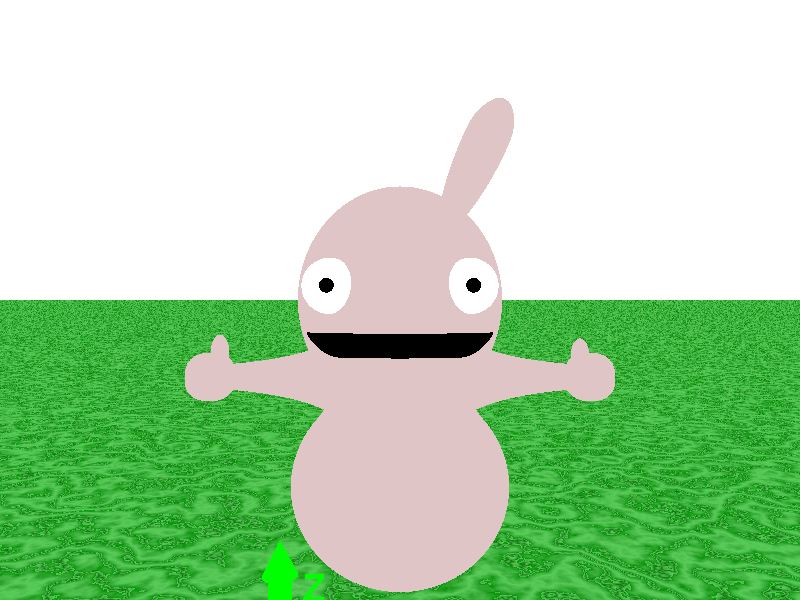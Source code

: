 #include "colors.inc"     
#include "textures.inc"

#declare Font="cyrvetic.ttf";

/*Initial_Clock=0.0
Final_Clock=10

Intial_Frame=0
final_Frame=20*/

#declare tps=clock;

light_source{
	<4,4,4>
	color White

}
light_source{
	<1,-1,4>
	color White

}

camera{   //en face
	location<5,1,3>
	look_at<0,1,3>
	sky <0,0,1>
	right<-image_width/image_height,0,0>
}

/*camera{  
	location<5,1,5>
	look_at<0,1+0.26,3+0.92>
	sky <0,0,1>
	right<-image_width/image_height,0,0>
}*/

background { White}

plane{
    z,0
    texture{    Jade }
}

/*#macro boule(gros)      //grossisement	
      blob{
      	threshold 0.3
      	sphere{
      		<0,0,0>
      		 1.5-gros
      		 0.9
      		 pigment{ color Pink}
      		 scale<1.1,0,0.9>
      		 translate <0,1,1.7>
      	}*/
      	/*sphere{
      		<0,0,0>
      		 1
      		 1
      		 pigment{ color Pink}
      		 translate<0,1,2>
      	}*/
      	/*
      	sphere{
      		<0,0,0>
      		 1.25+gros
      		 1
      		 pigment{ color Pink}
      		 scale <0,0.8,1.2>
      		 translate <0,1,3>
      	}
      }
#end

boule (0.15)
*/
blob{
	threshold 0.2
	sphere{
		<0,0,0>
		 1.5-0.25-0.05
		 1
		 pigment{ color Pink}
		 scale<1.1,0,0.9>
		 translate<0,1,1.5>
		 translate<0,0,0.2-0.2>
	}
	/*sphere{
		<0,1,2.36>
		 0.8
		 1
		 pigment{ color Pink}
	}*/
	sphere{
		<0,0,0>
		 1.25
		 1
		 pigment{ color Pink}
		 scale <1,0.9,1>
		 translate <0,1,3>
	}
}
intersection{
      		torus{
      			1.25
      			0.05+0.03         //crétin
      			rotate<90,0,0>
      			translate<-0.45+0.3,1,2.5+0.2>
      			pigment {color Black}
      		}
      		sphere{
            		<0.3,1,3>
            		 0.8
            		 pigment{ color Black}
            		 translate <0.07+0.3,0,0.2>
            	}
}


#macro bras(rotation)     //rotation des bras autour d'un point
     
   /*   cylinder{
            <0,0,0>
            <0,2.48-1.6,2.36-2.36>
            0.1
            
            pigment{ color Pink}
           // rotate rotation
            translate <0,1.6,2.36>
            
      }
      
      cylinder{
           <0,0,0>
            <0,-0.49-1.6,0>
            0.1
           
            pigment{ color Pink}
            //rotate rotation
            translate <0,1.6,2.36>
      }*/
      lathe{      //QONP --> coord. inversées
            bezier_spline
            4,
            //<0.1,0.9>,
            <0.1,1.5>,
            <0.15,0.77>,
            <0.29,0.54>,
            <0.45,0.32>
            pigment{ color Pink}
           // rotate rotation
            translate <0,1,2.36>
            
      }
      lathe{      //Q'O'N'P' --> coord. inversées
            bezier_spline
            4,
            <0.1,-1.5>,
            <0.15,-0.77>,
            <0.29,-0.54>,
            <0.45,-0.32>
             //rotate rotation
            pigment{ color Pink}
            translate <0,1,2.36>
          
      }
      
      //main gauche
      superellipsoid {//JLKI
		<0.5,0.8>
		
		pigment { color Pink }
		scale <0.1,0.2,0.2>
		//rotate rotation
		translate  <0,2.58,2.36>
		
		
	}
	
	sphere{
	      <0,0,0>
	      0.15
	      pigment { color Pink }
	     
	      scale <0.5,0.5,1>
	      rotate <-30+30,0,0>     //crétin
	     // rotate rotation
	      translate <0,2.75-0.25,2.53>
	      
	}
	/*sphere{
	      <0,0,0>
	      0.15
	      pigment { color Pink }
	     
	      scale <0.5,0.5,1>
	      rotate <180-50,0,0>
	      translate <0,2.8,2.19+(2.53-2.19)*2/3>
	     // rotate rotation
	}
	sphere{
	      <0,0,0>
	      0.15
	      pigment { color Pink }
	     
	      scale <0.5,0.5,1>
	      rotate <60,0,0>
	    //  rotate rotation
	      translate <0,2.8,2.19+(2.53-2.19)/3>
	      
	}
	sphere{
	      <0,0,0>
	      0.15
	      pigment { color Pink }
	     
	      scale <0.5,0.5,1>
	      rotate <50,0,0>
	    //  rotate rotation
	      translate <0,2.75,2.19>
	      
	}*/
	
	//main droite
	superellipsoid {  //J'L'K'I'
		<0.5,0.8>
		pigment { color Pink }
		scale <0.1,0.2,0.2>
	//	rotate rotation
		translate  <0,-0.58,2.36>
		
		
	}
	
	sphere{
	      <0,0,0>
	      0.15
	      pigment { color Pink }
	     
	      scale <0.5,0.5,1>
	      rotate <30-30,0,0>      //crétin
	   //   rotate rotation
	      translate  <0,-0.75+0.25,2.56>
	      
	}
	/*sphere{
	      <0,0,0>
	      0.15
	      pigment { color Pink }
	     
	      scale <0.5,0.5,1>
	      rotate <180+70,0,0>
	   //    rotate rotation
	      translate <0,-0.80,2.16+(2.56-2.19)*2/3>
	     
	}
	sphere{
	      <0,0,0>
	      0.15
	      pigment { color Pink }
	     
	      scale <0.5,0.5,1>
	      rotate <-70,0,0>
	    //  rotate rotation
	      translate <0,-0.80,2.16+(2.56-2.19)/3>
	      
	}
	sphere{
	      <0,0,0>
	      0.15
	      pigment { color Pink }
	     
	      scale <0.5,0.5,1>
	      rotate <-50,0,0>
	    //  rotate rotation
	      translate <0,-0.78,2.16>
	      
	}*/
	
	
	

	
#end

bras(<20,0,0>)

#macro lapin(xYeux,DecaleYeux,zYeux)	//les yeux sont dÃ©caler de chaque cÃ´tÃ© de DecaleYeux*Y
						//xYeux=profondeur des yeux

      	sphere{     //gauche
      		
                   <0,0,0>
      		 0.2
      		// scale <1,0.7,1.25>
      		//scale <0.7,0.7,0.7>
      		// translate<-0.05,0.3,-0.7>	//translation dÃ» au scale (pour y)
      		translate <1.25*0.7+xYeux,1-DecaleYeux,3+zYeux>
      		 pigment{ color White}
      	}
      	sphere{
      	      <0,0,0>
      		 0.05
      		 //scale <1,0.7,1.25>
      		 //translate<-0.05,0,0>
      		 
      		translate <1.25*0.7+xYeux+0.2,0.95-DecaleYeux+0.05,3+zYeux>
      		 pigment{ color Black}
      	}
      
      	sphere{     //droite
      			<0,0,0>
      			 0.2
      			// scale <1,0.7,1.25>
      			 //translate<0,0.3,-0.7>	//translation dÃ» au scale (pour y)
      			 translate <1.25*0.7+xYeux,1+DecaleYeux,3+zYeux>
      			 pigment{ color White}
      	}
      	sphere{
      		<0,0,0>
      		 0.05
      		
      		 //scale <1,0.7,1.25>
      		 translate<1.25*0.7+xYeux+0.2,0.95+DecaleYeux+0.05,3+zYeux>
      	
      		 pigment{ color Black}
      	}

	

      
#end
lapin(-0.2+0.05,0.5,0.1)


/*cylinder{
	<0,1,0>
	<0,1,1.5*0.3>
	1
	}*/

//Oreilles
difference{
      lathe{      //EJDCHIB
            cubic_spline
            7,
            <0,0.87>,   //E
            <0.16,0.89>,      //J
            <0.25,0.75>,      //D
            <0.27,0.61>,      //C
            <0.26,0.4>,      //H
            <0.23,0.2>,      //I
            <0.18,-0.05>     //B
            pigment{color White}
            scale <1,1.5,1>
           rotate <65,0,0>
           //rotate <75,0,0>
            translate <0,1+0.30,3+0.45>
            //translate <2,1,1>
      }
        
     box{
            <0,0,0>
            <0.24,2*0.27+0.5,2*0.89>
             scale <1,1.5,1>
            rotate<65,0,0>
            translate <0.2,1+0.7,3+0.4*1.5>
            pigment{color Pink}
      }
}




#macro fleche(A,S,Coul1,Coul2,alph,rCyl,rCon,text1,sca,rot,trans)


	# local B=A*alph+S*(1-alph);



	cylinder{
	A B rCyl
	 	pigment{
			color Coul1
		}
	}
	cone {
		B rCon S 0
		pigment{
			color Coul2
		}
	} 
	text {
                ttf Font  
                text1
	        0.1, 0    
	        pigment{
			    color Coul1
		    }
                scale sca 
                rotate rot
                translate trans   
    } 


#end


#macro repereortho()
	fleche(<0,0,0>,<1,0,0>,Red,Red,0.3,0.1,0.15,"X",<0.3,0.3,0.3>,<90,0,0>,<0.5,0,0.2>)
	fleche(<0,0,0>,<0,1,0>,Cyan,Cyan,0.3,0.1,0.15,"Y",<0.3,0.3,0.3>,<90,0,90>,<0,0.5,0.2>)
	fleche(<0,0,0>,<0,0,1>,Green,Green,0.3,0.1,0.15,"Z",<0.3,0.3,0.3>,<90,0,90>,<0,0.2,0.5>)
	
#end

repereortho()
